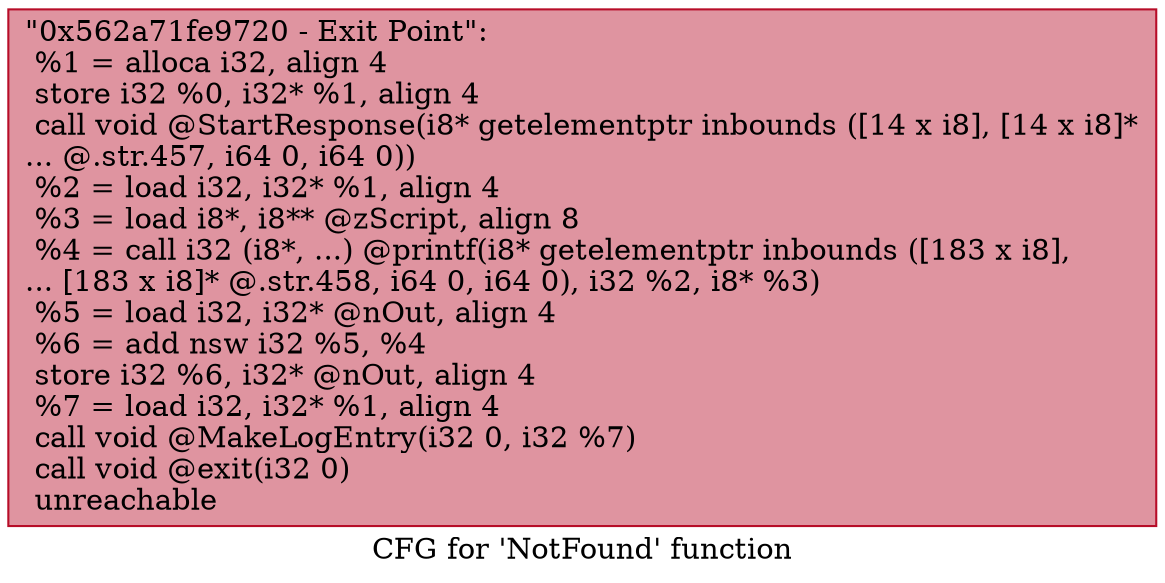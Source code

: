 digraph "CFG for 'NotFound' function" {
	label="CFG for 'NotFound' function";

	Node0x562a71fe9720 [shape=record,color="#b70d28ff", style=filled, fillcolor="#b70d2870",label="{\"0x562a71fe9720 - Exit Point\":\l  %1 = alloca i32, align 4\l  store i32 %0, i32* %1, align 4\l  call void @StartResponse(i8* getelementptr inbounds ([14 x i8], [14 x i8]*\l... @.str.457, i64 0, i64 0))\l  %2 = load i32, i32* %1, align 4\l  %3 = load i8*, i8** @zScript, align 8\l  %4 = call i32 (i8*, ...) @printf(i8* getelementptr inbounds ([183 x i8],\l... [183 x i8]* @.str.458, i64 0, i64 0), i32 %2, i8* %3)\l  %5 = load i32, i32* @nOut, align 4\l  %6 = add nsw i32 %5, %4\l  store i32 %6, i32* @nOut, align 4\l  %7 = load i32, i32* %1, align 4\l  call void @MakeLogEntry(i32 0, i32 %7)\l  call void @exit(i32 0)\l  unreachable\l}"];
}

